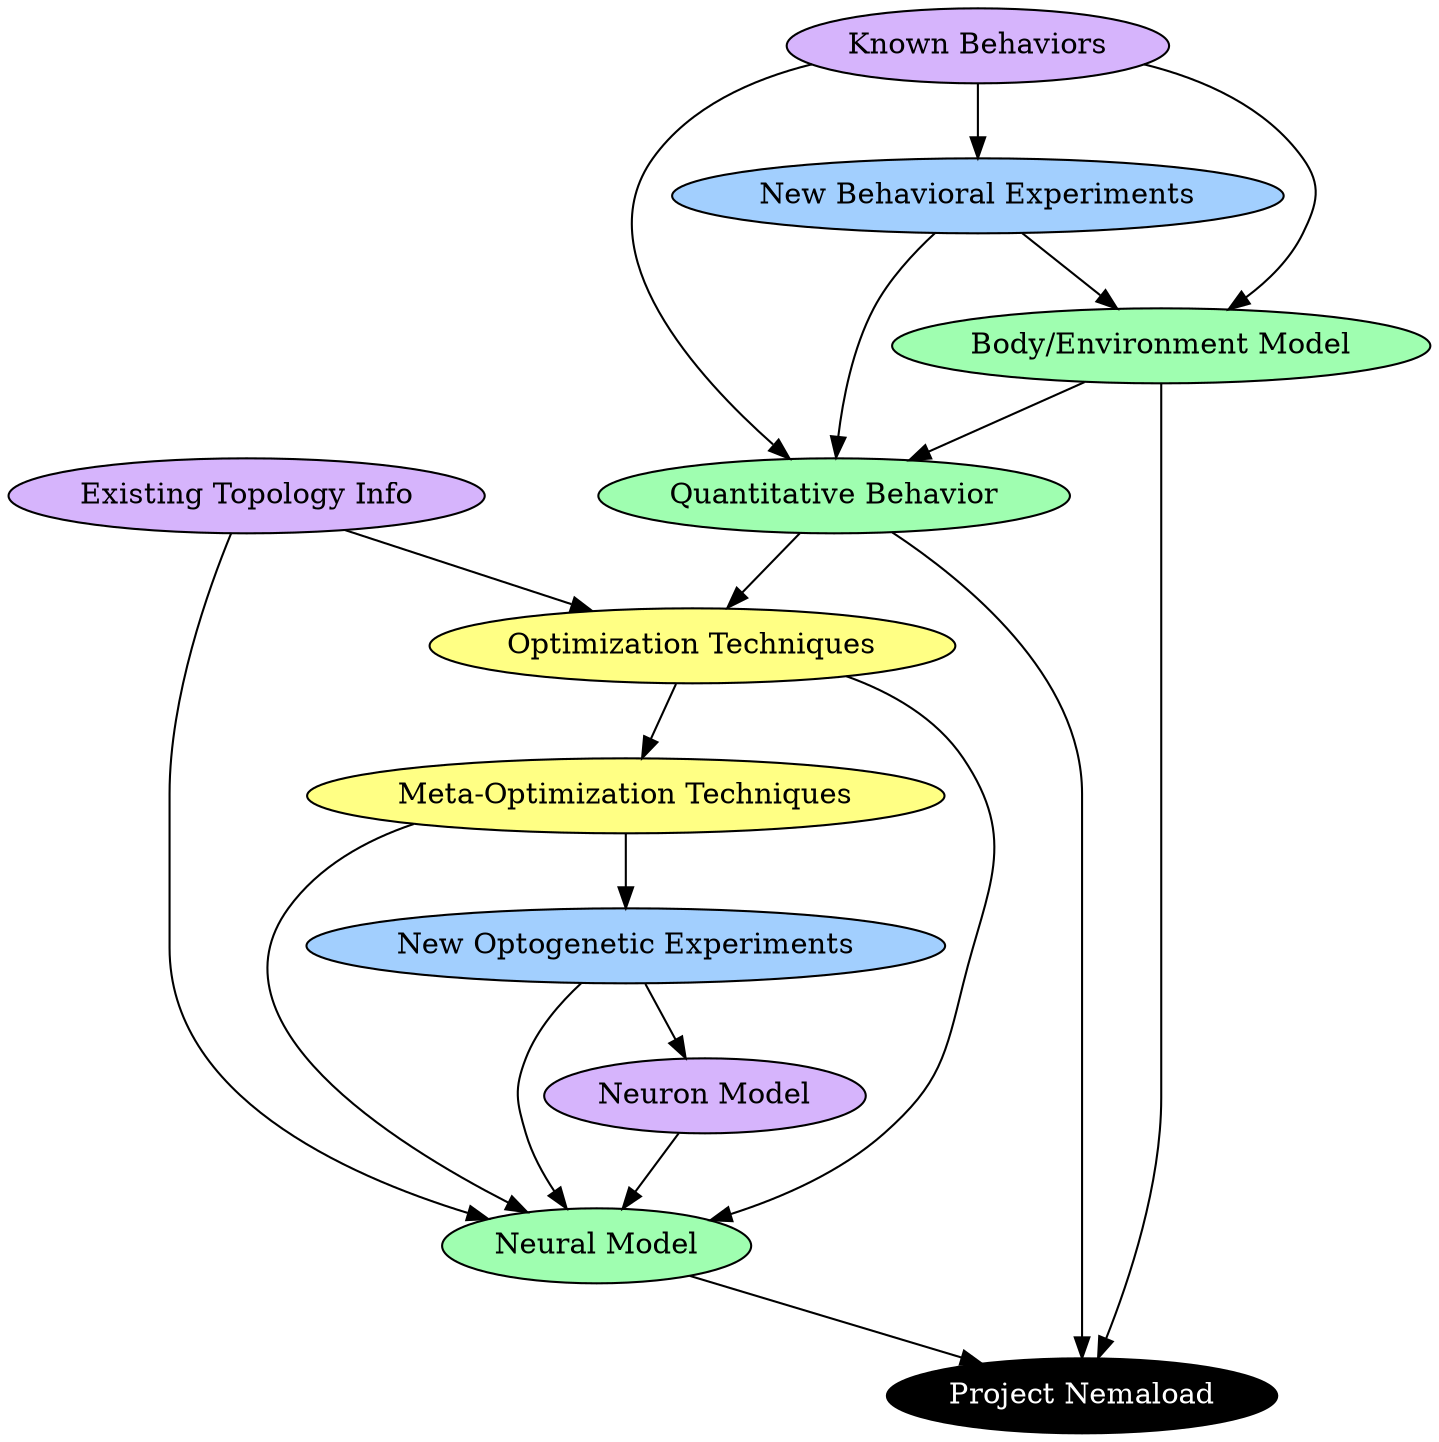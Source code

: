 digraph G {
	nemaload [label="Project Nemaload",style="filled",fontcolor="white",fillcolor="black"];
	neural_model [label="Neural Model",style="filled",fillcolor="#9ffeb0"];
	neuron_model [label="Neuron Model",style="filled",fillcolor="#d6b4fc"];
	new_behav [label="New Behavioral Experiments",style="filled",fillcolor="#a2cffe"];
	opto [label="New Optogenetic Experiments",style="filled",fillcolor="#a2cffe"];
  known_behav [label="Known Behaviors",style="filled",fillcolor="#d6b4fc"];
	white [label="Existing Topology Info",style="filled",fillcolor="#d6b4fc"];
	opt [label="Optimization Techniques",style="filled",fillcolor="#ffff84"];
	metaopt [label="Meta-Optimization Techniques",style="filled",fillcolor="#ffff84"];
  env_model [label="Body/Environment Model",style="filled",fillcolor="#9ffeb0"];
	quant_behav [label="Quantitative Behavior",style="filled",fillcolor="#9ffeb0"];

  metaopt -> opto;
  opt -> metaopt;
	opt -> neural_model;
	metaopt -> neural_model;
	neuron_model -> neural_model;
	neural_model -> nemaload;
  quant_behav -> nemaload;
	env_model -> nemaload;
	new_behav -> quant_behav;
	quant_behav -> opt;
	known_behav -> env_model;
	opto -> neural_model;
	white -> neural_model;
	white -> opt;
	opto -> neuron_model;
	known_behav -> new_behav;
	new_behav -> env_model;
	env_model -> quant_behav;
	known_behav -> quant_behav;
}
